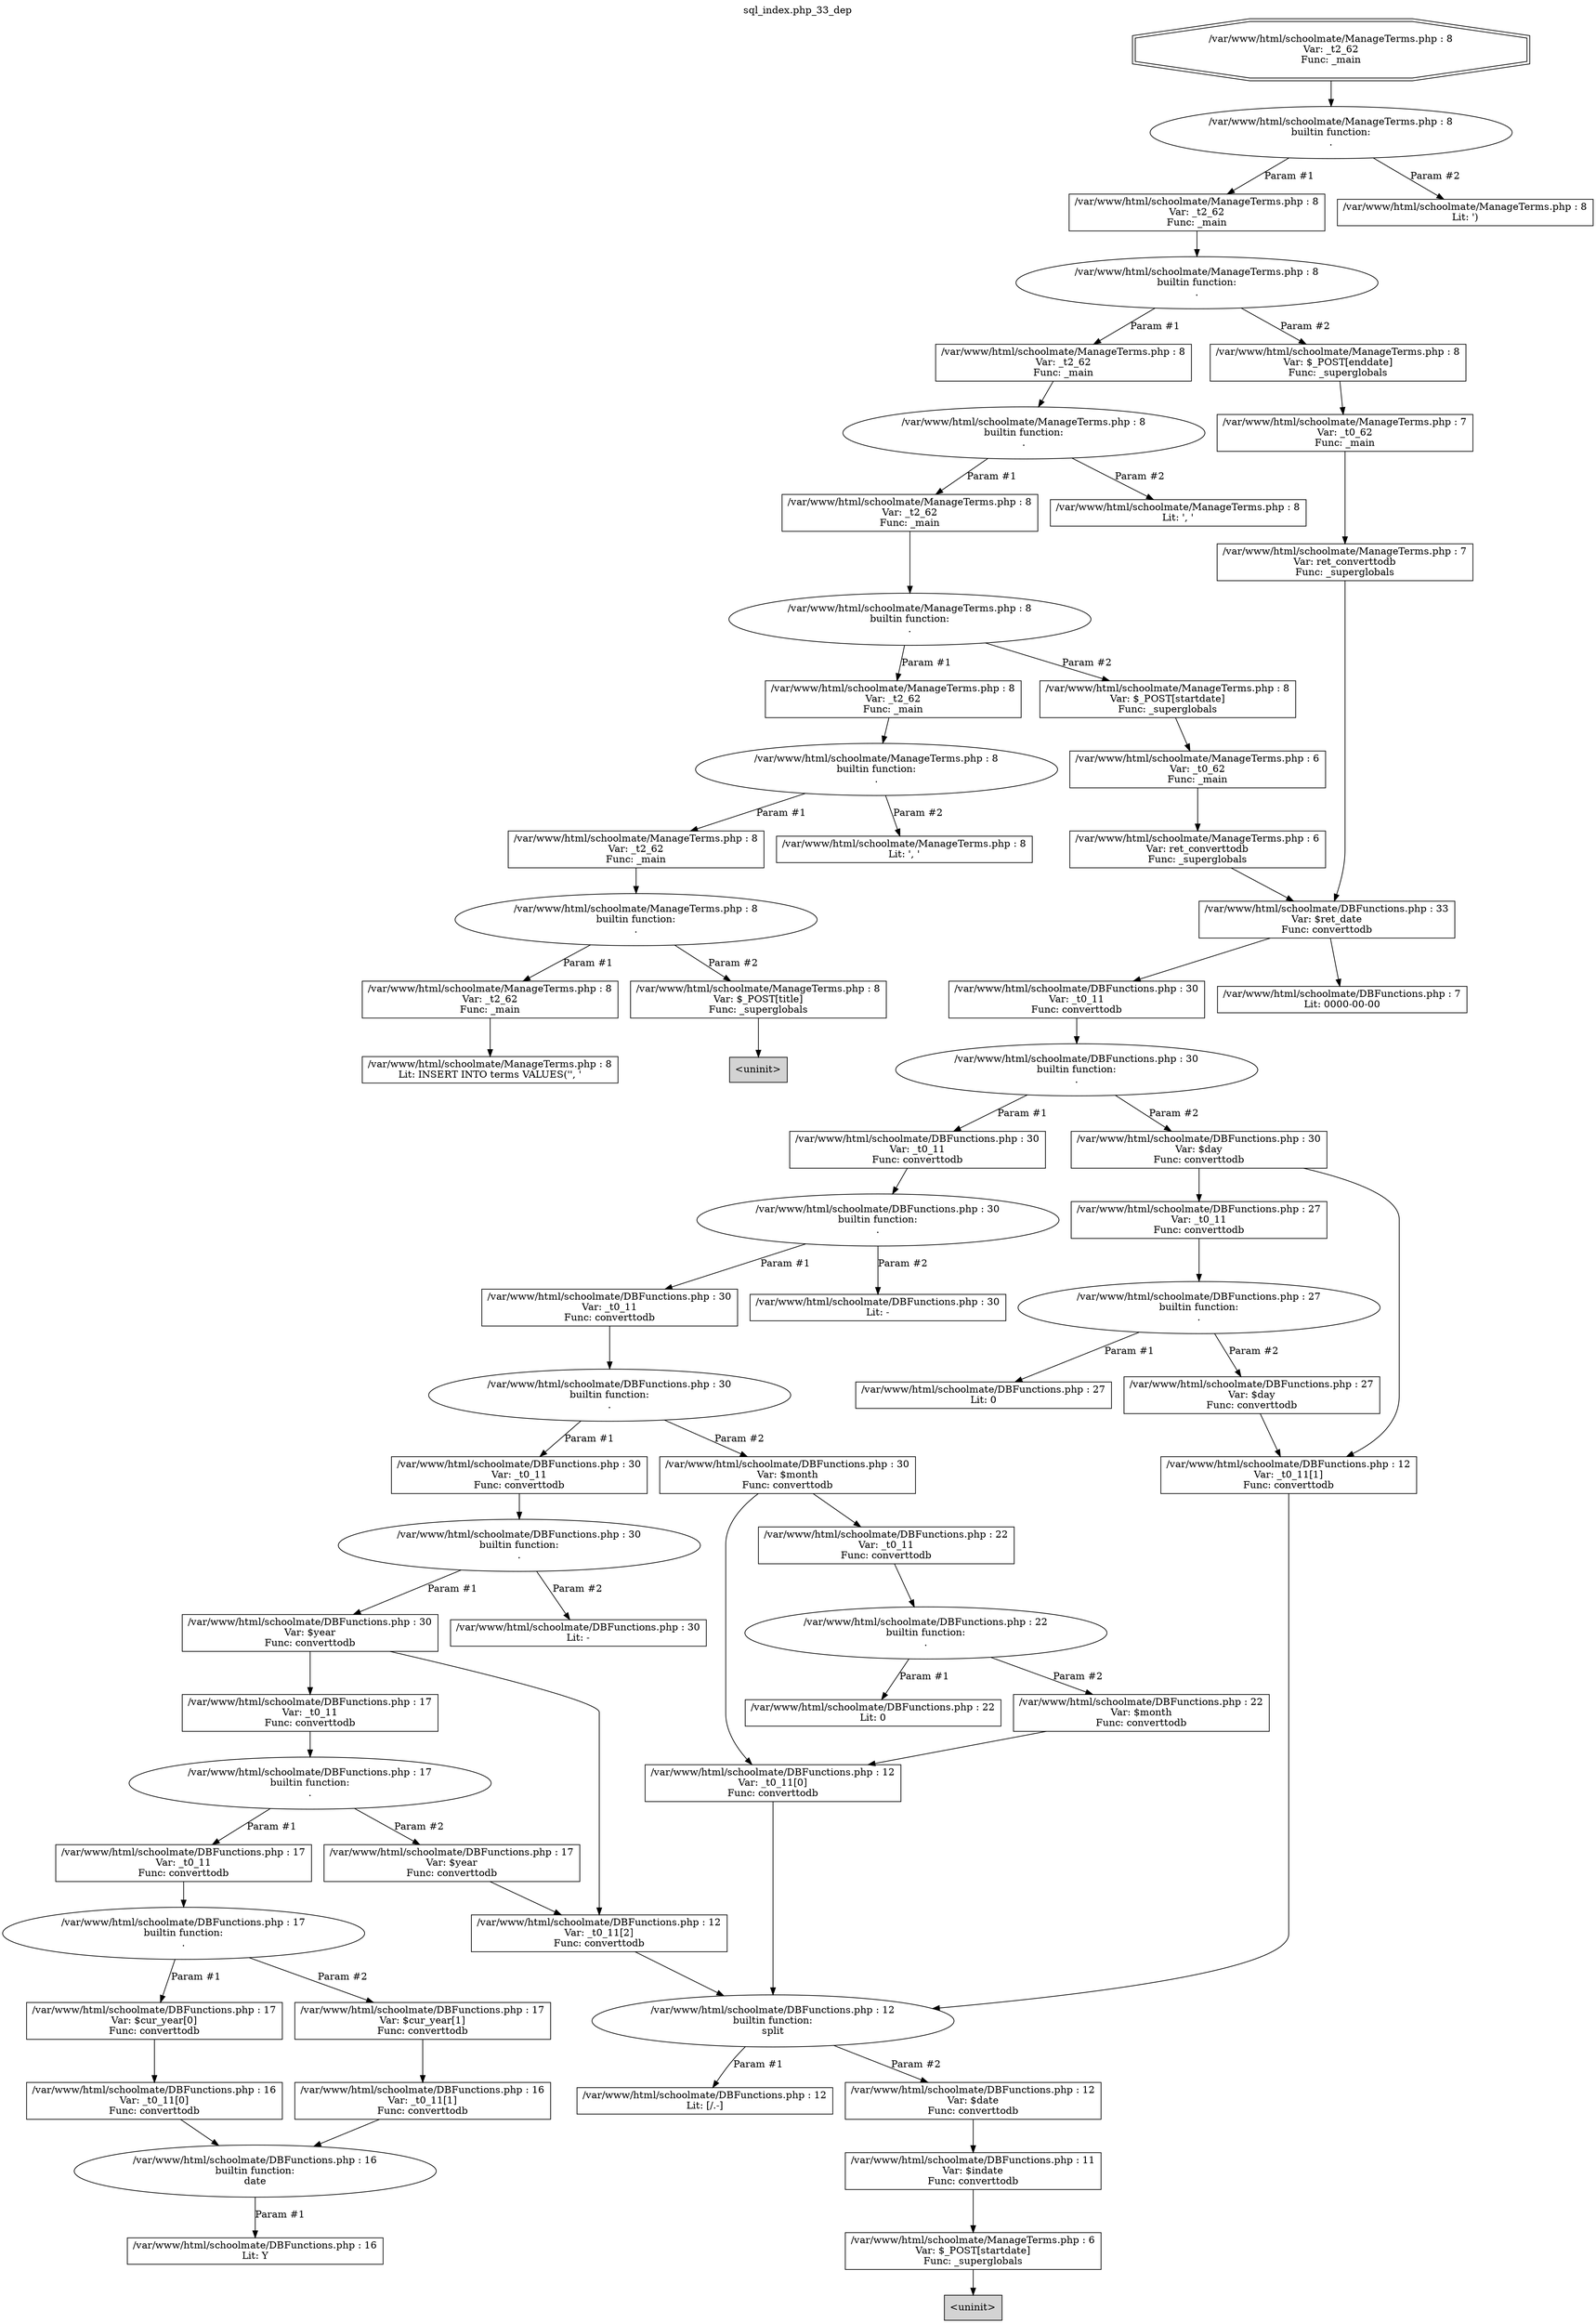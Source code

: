 digraph cfg {
  label="sql_index.php_33_dep";
  labelloc=t;
  n1 [shape=doubleoctagon, label="/var/www/html/schoolmate/ManageTerms.php : 8\nVar: _t2_62\nFunc: _main\n"];
  n2 [shape=ellipse, label="/var/www/html/schoolmate/ManageTerms.php : 8\nbuiltin function:\n.\n"];
  n3 [shape=box, label="/var/www/html/schoolmate/ManageTerms.php : 8\nVar: _t2_62\nFunc: _main\n"];
  n4 [shape=ellipse, label="/var/www/html/schoolmate/ManageTerms.php : 8\nbuiltin function:\n.\n"];
  n5 [shape=box, label="/var/www/html/schoolmate/ManageTerms.php : 8\nVar: _t2_62\nFunc: _main\n"];
  n6 [shape=ellipse, label="/var/www/html/schoolmate/ManageTerms.php : 8\nbuiltin function:\n.\n"];
  n7 [shape=box, label="/var/www/html/schoolmate/ManageTerms.php : 8\nVar: _t2_62\nFunc: _main\n"];
  n8 [shape=ellipse, label="/var/www/html/schoolmate/ManageTerms.php : 8\nbuiltin function:\n.\n"];
  n9 [shape=box, label="/var/www/html/schoolmate/ManageTerms.php : 8\nVar: _t2_62\nFunc: _main\n"];
  n10 [shape=ellipse, label="/var/www/html/schoolmate/ManageTerms.php : 8\nbuiltin function:\n.\n"];
  n11 [shape=box, label="/var/www/html/schoolmate/ManageTerms.php : 8\nVar: _t2_62\nFunc: _main\n"];
  n12 [shape=ellipse, label="/var/www/html/schoolmate/ManageTerms.php : 8\nbuiltin function:\n.\n"];
  n13 [shape=box, label="/var/www/html/schoolmate/ManageTerms.php : 8\nVar: _t2_62\nFunc: _main\n"];
  n14 [shape=box, label="/var/www/html/schoolmate/ManageTerms.php : 8\nLit: INSERT INTO terms VALUES('', '\n"];
  n15 [shape=box, label="/var/www/html/schoolmate/ManageTerms.php : 8\nVar: $_POST[title]\nFunc: _superglobals\n"];
  n16 [shape=box, label="<uninit>",style=filled];
  n17 [shape=box, label="/var/www/html/schoolmate/ManageTerms.php : 8\nLit: ', '\n"];
  n18 [shape=box, label="/var/www/html/schoolmate/ManageTerms.php : 8\nVar: $_POST[startdate]\nFunc: _superglobals\n"];
  n19 [shape=box, label="/var/www/html/schoolmate/ManageTerms.php : 6\nVar: _t0_62\nFunc: _main\n"];
  n20 [shape=box, label="/var/www/html/schoolmate/ManageTerms.php : 6\nVar: ret_converttodb\nFunc: _superglobals\n"];
  n21 [shape=box, label="/var/www/html/schoolmate/DBFunctions.php : 33\nVar: $ret_date\nFunc: converttodb\n"];
  n22 [shape=box, label="/var/www/html/schoolmate/DBFunctions.php : 30\nVar: _t0_11\nFunc: converttodb\n"];
  n23 [shape=ellipse, label="/var/www/html/schoolmate/DBFunctions.php : 30\nbuiltin function:\n.\n"];
  n24 [shape=box, label="/var/www/html/schoolmate/DBFunctions.php : 30\nVar: _t0_11\nFunc: converttodb\n"];
  n25 [shape=ellipse, label="/var/www/html/schoolmate/DBFunctions.php : 30\nbuiltin function:\n.\n"];
  n26 [shape=box, label="/var/www/html/schoolmate/DBFunctions.php : 30\nVar: _t0_11\nFunc: converttodb\n"];
  n27 [shape=ellipse, label="/var/www/html/schoolmate/DBFunctions.php : 30\nbuiltin function:\n.\n"];
  n28 [shape=box, label="/var/www/html/schoolmate/DBFunctions.php : 30\nVar: _t0_11\nFunc: converttodb\n"];
  n29 [shape=ellipse, label="/var/www/html/schoolmate/DBFunctions.php : 30\nbuiltin function:\n.\n"];
  n30 [shape=box, label="/var/www/html/schoolmate/DBFunctions.php : 30\nVar: $year\nFunc: converttodb\n"];
  n31 [shape=box, label="/var/www/html/schoolmate/DBFunctions.php : 17\nVar: _t0_11\nFunc: converttodb\n"];
  n32 [shape=ellipse, label="/var/www/html/schoolmate/DBFunctions.php : 17\nbuiltin function:\n.\n"];
  n33 [shape=box, label="/var/www/html/schoolmate/DBFunctions.php : 17\nVar: _t0_11\nFunc: converttodb\n"];
  n34 [shape=ellipse, label="/var/www/html/schoolmate/DBFunctions.php : 17\nbuiltin function:\n.\n"];
  n35 [shape=box, label="/var/www/html/schoolmate/DBFunctions.php : 17\nVar: $cur_year[0]\nFunc: converttodb\n"];
  n36 [shape=box, label="/var/www/html/schoolmate/DBFunctions.php : 16\nVar: _t0_11[0]\nFunc: converttodb\n"];
  n37 [shape=ellipse, label="/var/www/html/schoolmate/DBFunctions.php : 16\nbuiltin function:\ndate\n"];
  n38 [shape=box, label="/var/www/html/schoolmate/DBFunctions.php : 16\nLit: Y\n"];
  n39 [shape=box, label="/var/www/html/schoolmate/DBFunctions.php : 17\nVar: $cur_year[1]\nFunc: converttodb\n"];
  n40 [shape=box, label="/var/www/html/schoolmate/DBFunctions.php : 16\nVar: _t0_11[1]\nFunc: converttodb\n"];
  n41 [shape=box, label="/var/www/html/schoolmate/DBFunctions.php : 17\nVar: $year\nFunc: converttodb\n"];
  n42 [shape=box, label="/var/www/html/schoolmate/DBFunctions.php : 12\nVar: _t0_11[2]\nFunc: converttodb\n"];
  n43 [shape=ellipse, label="/var/www/html/schoolmate/DBFunctions.php : 12\nbuiltin function:\nsplit\n"];
  n44 [shape=box, label="/var/www/html/schoolmate/DBFunctions.php : 12\nLit: [/.-]\n"];
  n45 [shape=box, label="/var/www/html/schoolmate/DBFunctions.php : 12\nVar: $date\nFunc: converttodb\n"];
  n46 [shape=box, label="/var/www/html/schoolmate/DBFunctions.php : 11\nVar: $indate\nFunc: converttodb\n"];
  n47 [shape=box, label="/var/www/html/schoolmate/ManageTerms.php : 6\nVar: $_POST[startdate]\nFunc: _superglobals\n"];
  n48 [shape=box, label="<uninit>",style=filled];
  n49 [shape=box, label="/var/www/html/schoolmate/DBFunctions.php : 30\nLit: -\n"];
  n50 [shape=box, label="/var/www/html/schoolmate/DBFunctions.php : 30\nVar: $month\nFunc: converttodb\n"];
  n51 [shape=box, label="/var/www/html/schoolmate/DBFunctions.php : 12\nVar: _t0_11[0]\nFunc: converttodb\n"];
  n52 [shape=box, label="/var/www/html/schoolmate/DBFunctions.php : 22\nVar: _t0_11\nFunc: converttodb\n"];
  n53 [shape=ellipse, label="/var/www/html/schoolmate/DBFunctions.php : 22\nbuiltin function:\n.\n"];
  n54 [shape=box, label="/var/www/html/schoolmate/DBFunctions.php : 22\nLit: 0\n"];
  n55 [shape=box, label="/var/www/html/schoolmate/DBFunctions.php : 22\nVar: $month\nFunc: converttodb\n"];
  n56 [shape=box, label="/var/www/html/schoolmate/DBFunctions.php : 30\nLit: -\n"];
  n57 [shape=box, label="/var/www/html/schoolmate/DBFunctions.php : 30\nVar: $day\nFunc: converttodb\n"];
  n58 [shape=box, label="/var/www/html/schoolmate/DBFunctions.php : 27\nVar: _t0_11\nFunc: converttodb\n"];
  n59 [shape=ellipse, label="/var/www/html/schoolmate/DBFunctions.php : 27\nbuiltin function:\n.\n"];
  n60 [shape=box, label="/var/www/html/schoolmate/DBFunctions.php : 27\nLit: 0\n"];
  n61 [shape=box, label="/var/www/html/schoolmate/DBFunctions.php : 27\nVar: $day\nFunc: converttodb\n"];
  n62 [shape=box, label="/var/www/html/schoolmate/DBFunctions.php : 12\nVar: _t0_11[1]\nFunc: converttodb\n"];
  n63 [shape=box, label="/var/www/html/schoolmate/DBFunctions.php : 7\nLit: 0000-00-00\n"];
  n64 [shape=box, label="/var/www/html/schoolmate/ManageTerms.php : 8\nLit: ', '\n"];
  n65 [shape=box, label="/var/www/html/schoolmate/ManageTerms.php : 8\nVar: $_POST[enddate]\nFunc: _superglobals\n"];
  n66 [shape=box, label="/var/www/html/schoolmate/ManageTerms.php : 7\nVar: _t0_62\nFunc: _main\n"];
  n67 [shape=box, label="/var/www/html/schoolmate/ManageTerms.php : 7\nVar: ret_converttodb\nFunc: _superglobals\n"];
  n68 [shape=box, label="/var/www/html/schoolmate/ManageTerms.php : 8\nLit: ')\n"];
  n1 -> n2;
  n3 -> n4;
  n5 -> n6;
  n7 -> n8;
  n9 -> n10;
  n11 -> n12;
  n13 -> n14;
  n12 -> n13[label="Param #1"];
  n12 -> n15[label="Param #2"];
  n15 -> n16;
  n10 -> n11[label="Param #1"];
  n10 -> n17[label="Param #2"];
  n8 -> n9[label="Param #1"];
  n8 -> n18[label="Param #2"];
  n22 -> n23;
  n24 -> n25;
  n26 -> n27;
  n28 -> n29;
  n31 -> n32;
  n33 -> n34;
  n36 -> n37;
  n37 -> n38[label="Param #1"];
  n35 -> n36;
  n34 -> n35[label="Param #1"];
  n34 -> n39[label="Param #2"];
  n40 -> n37;
  n39 -> n40;
  n32 -> n33[label="Param #1"];
  n32 -> n41[label="Param #2"];
  n42 -> n43;
  n43 -> n44[label="Param #1"];
  n43 -> n45[label="Param #2"];
  n47 -> n48;
  n46 -> n47;
  n45 -> n46;
  n41 -> n42;
  n30 -> n31;
  n30 -> n42;
  n29 -> n30[label="Param #1"];
  n29 -> n49[label="Param #2"];
  n27 -> n28[label="Param #1"];
  n27 -> n50[label="Param #2"];
  n51 -> n43;
  n50 -> n51;
  n50 -> n52;
  n52 -> n53;
  n53 -> n54[label="Param #1"];
  n53 -> n55[label="Param #2"];
  n55 -> n51;
  n25 -> n26[label="Param #1"];
  n25 -> n56[label="Param #2"];
  n23 -> n24[label="Param #1"];
  n23 -> n57[label="Param #2"];
  n58 -> n59;
  n59 -> n60[label="Param #1"];
  n59 -> n61[label="Param #2"];
  n62 -> n43;
  n61 -> n62;
  n57 -> n58;
  n57 -> n62;
  n21 -> n22;
  n21 -> n63;
  n20 -> n21;
  n19 -> n20;
  n18 -> n19;
  n6 -> n7[label="Param #1"];
  n6 -> n64[label="Param #2"];
  n4 -> n5[label="Param #1"];
  n4 -> n65[label="Param #2"];
  n67 -> n21;
  n66 -> n67;
  n65 -> n66;
  n2 -> n3[label="Param #1"];
  n2 -> n68[label="Param #2"];
}
